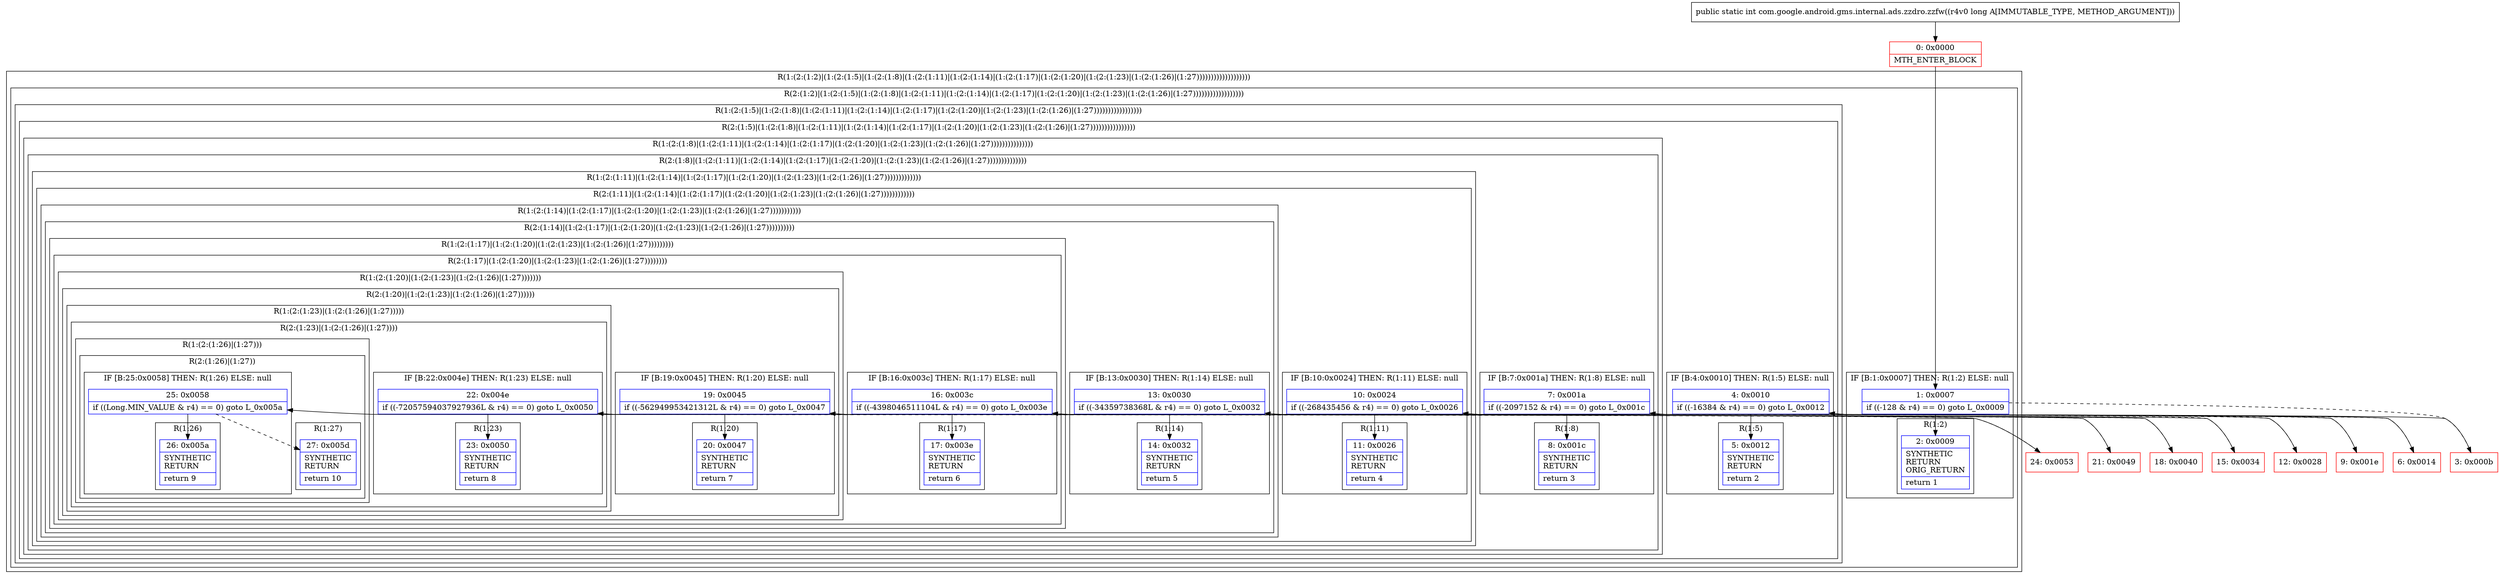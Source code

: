 digraph "CFG forcom.google.android.gms.internal.ads.zzdro.zzfw(J)I" {
subgraph cluster_Region_1183309300 {
label = "R(1:(2:(1:2)|(1:(2:(1:5)|(1:(2:(1:8)|(1:(2:(1:11)|(1:(2:(1:14)|(1:(2:(1:17)|(1:(2:(1:20)|(1:(2:(1:23)|(1:(2:(1:26)|(1:27)))))))))))))))))))";
node [shape=record,color=blue];
subgraph cluster_Region_1102025653 {
label = "R(2:(1:2)|(1:(2:(1:5)|(1:(2:(1:8)|(1:(2:(1:11)|(1:(2:(1:14)|(1:(2:(1:17)|(1:(2:(1:20)|(1:(2:(1:23)|(1:(2:(1:26)|(1:27))))))))))))))))))";
node [shape=record,color=blue];
subgraph cluster_IfRegion_1603889603 {
label = "IF [B:1:0x0007] THEN: R(1:2) ELSE: null";
node [shape=record,color=blue];
Node_1 [shape=record,label="{1\:\ 0x0007|if ((\-128 & r4) == 0) goto L_0x0009\l}"];
subgraph cluster_Region_122013048 {
label = "R(1:2)";
node [shape=record,color=blue];
Node_2 [shape=record,label="{2\:\ 0x0009|SYNTHETIC\lRETURN\lORIG_RETURN\l|return 1\l}"];
}
}
subgraph cluster_Region_2144714777 {
label = "R(1:(2:(1:5)|(1:(2:(1:8)|(1:(2:(1:11)|(1:(2:(1:14)|(1:(2:(1:17)|(1:(2:(1:20)|(1:(2:(1:23)|(1:(2:(1:26)|(1:27)))))))))))))))))";
node [shape=record,color=blue];
subgraph cluster_Region_1121633901 {
label = "R(2:(1:5)|(1:(2:(1:8)|(1:(2:(1:11)|(1:(2:(1:14)|(1:(2:(1:17)|(1:(2:(1:20)|(1:(2:(1:23)|(1:(2:(1:26)|(1:27))))))))))))))))";
node [shape=record,color=blue];
subgraph cluster_IfRegion_1444505732 {
label = "IF [B:4:0x0010] THEN: R(1:5) ELSE: null";
node [shape=record,color=blue];
Node_4 [shape=record,label="{4\:\ 0x0010|if ((\-16384 & r4) == 0) goto L_0x0012\l}"];
subgraph cluster_Region_2145257786 {
label = "R(1:5)";
node [shape=record,color=blue];
Node_5 [shape=record,label="{5\:\ 0x0012|SYNTHETIC\lRETURN\l|return 2\l}"];
}
}
subgraph cluster_Region_786090960 {
label = "R(1:(2:(1:8)|(1:(2:(1:11)|(1:(2:(1:14)|(1:(2:(1:17)|(1:(2:(1:20)|(1:(2:(1:23)|(1:(2:(1:26)|(1:27)))))))))))))))";
node [shape=record,color=blue];
subgraph cluster_Region_984058312 {
label = "R(2:(1:8)|(1:(2:(1:11)|(1:(2:(1:14)|(1:(2:(1:17)|(1:(2:(1:20)|(1:(2:(1:23)|(1:(2:(1:26)|(1:27))))))))))))))";
node [shape=record,color=blue];
subgraph cluster_IfRegion_661097296 {
label = "IF [B:7:0x001a] THEN: R(1:8) ELSE: null";
node [shape=record,color=blue];
Node_7 [shape=record,label="{7\:\ 0x001a|if ((\-2097152 & r4) == 0) goto L_0x001c\l}"];
subgraph cluster_Region_687849823 {
label = "R(1:8)";
node [shape=record,color=blue];
Node_8 [shape=record,label="{8\:\ 0x001c|SYNTHETIC\lRETURN\l|return 3\l}"];
}
}
subgraph cluster_Region_1350765531 {
label = "R(1:(2:(1:11)|(1:(2:(1:14)|(1:(2:(1:17)|(1:(2:(1:20)|(1:(2:(1:23)|(1:(2:(1:26)|(1:27)))))))))))))";
node [shape=record,color=blue];
subgraph cluster_Region_1458319818 {
label = "R(2:(1:11)|(1:(2:(1:14)|(1:(2:(1:17)|(1:(2:(1:20)|(1:(2:(1:23)|(1:(2:(1:26)|(1:27))))))))))))";
node [shape=record,color=blue];
subgraph cluster_IfRegion_1305087308 {
label = "IF [B:10:0x0024] THEN: R(1:11) ELSE: null";
node [shape=record,color=blue];
Node_10 [shape=record,label="{10\:\ 0x0024|if ((\-268435456 & r4) == 0) goto L_0x0026\l}"];
subgraph cluster_Region_468306067 {
label = "R(1:11)";
node [shape=record,color=blue];
Node_11 [shape=record,label="{11\:\ 0x0026|SYNTHETIC\lRETURN\l|return 4\l}"];
}
}
subgraph cluster_Region_1409078758 {
label = "R(1:(2:(1:14)|(1:(2:(1:17)|(1:(2:(1:20)|(1:(2:(1:23)|(1:(2:(1:26)|(1:27)))))))))))";
node [shape=record,color=blue];
subgraph cluster_Region_1688853554 {
label = "R(2:(1:14)|(1:(2:(1:17)|(1:(2:(1:20)|(1:(2:(1:23)|(1:(2:(1:26)|(1:27))))))))))";
node [shape=record,color=blue];
subgraph cluster_IfRegion_2031361414 {
label = "IF [B:13:0x0030] THEN: R(1:14) ELSE: null";
node [shape=record,color=blue];
Node_13 [shape=record,label="{13\:\ 0x0030|if ((\-34359738368L & r4) == 0) goto L_0x0032\l}"];
subgraph cluster_Region_745336679 {
label = "R(1:14)";
node [shape=record,color=blue];
Node_14 [shape=record,label="{14\:\ 0x0032|SYNTHETIC\lRETURN\l|return 5\l}"];
}
}
subgraph cluster_Region_428494057 {
label = "R(1:(2:(1:17)|(1:(2:(1:20)|(1:(2:(1:23)|(1:(2:(1:26)|(1:27)))))))))";
node [shape=record,color=blue];
subgraph cluster_Region_870861734 {
label = "R(2:(1:17)|(1:(2:(1:20)|(1:(2:(1:23)|(1:(2:(1:26)|(1:27))))))))";
node [shape=record,color=blue];
subgraph cluster_IfRegion_1791596656 {
label = "IF [B:16:0x003c] THEN: R(1:17) ELSE: null";
node [shape=record,color=blue];
Node_16 [shape=record,label="{16\:\ 0x003c|if ((\-4398046511104L & r4) == 0) goto L_0x003e\l}"];
subgraph cluster_Region_555042201 {
label = "R(1:17)";
node [shape=record,color=blue];
Node_17 [shape=record,label="{17\:\ 0x003e|SYNTHETIC\lRETURN\l|return 6\l}"];
}
}
subgraph cluster_Region_1790158934 {
label = "R(1:(2:(1:20)|(1:(2:(1:23)|(1:(2:(1:26)|(1:27)))))))";
node [shape=record,color=blue];
subgraph cluster_Region_460811229 {
label = "R(2:(1:20)|(1:(2:(1:23)|(1:(2:(1:26)|(1:27))))))";
node [shape=record,color=blue];
subgraph cluster_IfRegion_1037794011 {
label = "IF [B:19:0x0045] THEN: R(1:20) ELSE: null";
node [shape=record,color=blue];
Node_19 [shape=record,label="{19\:\ 0x0045|if ((\-562949953421312L & r4) == 0) goto L_0x0047\l}"];
subgraph cluster_Region_912906612 {
label = "R(1:20)";
node [shape=record,color=blue];
Node_20 [shape=record,label="{20\:\ 0x0047|SYNTHETIC\lRETURN\l|return 7\l}"];
}
}
subgraph cluster_Region_1097807607 {
label = "R(1:(2:(1:23)|(1:(2:(1:26)|(1:27)))))";
node [shape=record,color=blue];
subgraph cluster_Region_1642497156 {
label = "R(2:(1:23)|(1:(2:(1:26)|(1:27))))";
node [shape=record,color=blue];
subgraph cluster_IfRegion_126691265 {
label = "IF [B:22:0x004e] THEN: R(1:23) ELSE: null";
node [shape=record,color=blue];
Node_22 [shape=record,label="{22\:\ 0x004e|if ((\-72057594037927936L & r4) == 0) goto L_0x0050\l}"];
subgraph cluster_Region_2136472637 {
label = "R(1:23)";
node [shape=record,color=blue];
Node_23 [shape=record,label="{23\:\ 0x0050|SYNTHETIC\lRETURN\l|return 8\l}"];
}
}
subgraph cluster_Region_1194829230 {
label = "R(1:(2:(1:26)|(1:27)))";
node [shape=record,color=blue];
subgraph cluster_Region_312531816 {
label = "R(2:(1:26)|(1:27))";
node [shape=record,color=blue];
subgraph cluster_IfRegion_2088588754 {
label = "IF [B:25:0x0058] THEN: R(1:26) ELSE: null";
node [shape=record,color=blue];
Node_25 [shape=record,label="{25\:\ 0x0058|if ((Long.MIN_VALUE & r4) == 0) goto L_0x005a\l}"];
subgraph cluster_Region_1007413364 {
label = "R(1:26)";
node [shape=record,color=blue];
Node_26 [shape=record,label="{26\:\ 0x005a|SYNTHETIC\lRETURN\l|return 9\l}"];
}
}
subgraph cluster_Region_1181425806 {
label = "R(1:27)";
node [shape=record,color=blue];
Node_27 [shape=record,label="{27\:\ 0x005d|SYNTHETIC\lRETURN\l|return 10\l}"];
}
}
}
}
}
}
}
}
}
}
}
}
}
}
}
}
}
}
}
Node_0 [shape=record,color=red,label="{0\:\ 0x0000|MTH_ENTER_BLOCK\l}"];
Node_3 [shape=record,color=red,label="{3\:\ 0x000b}"];
Node_6 [shape=record,color=red,label="{6\:\ 0x0014}"];
Node_9 [shape=record,color=red,label="{9\:\ 0x001e}"];
Node_12 [shape=record,color=red,label="{12\:\ 0x0028}"];
Node_15 [shape=record,color=red,label="{15\:\ 0x0034}"];
Node_18 [shape=record,color=red,label="{18\:\ 0x0040}"];
Node_21 [shape=record,color=red,label="{21\:\ 0x0049}"];
Node_24 [shape=record,color=red,label="{24\:\ 0x0053}"];
MethodNode[shape=record,label="{public static int com.google.android.gms.internal.ads.zzdro.zzfw((r4v0 long A[IMMUTABLE_TYPE, METHOD_ARGUMENT])) }"];
MethodNode -> Node_0;
Node_1 -> Node_2;
Node_1 -> Node_3[style=dashed];
Node_4 -> Node_5;
Node_4 -> Node_6[style=dashed];
Node_7 -> Node_8;
Node_7 -> Node_9[style=dashed];
Node_10 -> Node_11;
Node_10 -> Node_12[style=dashed];
Node_13 -> Node_14;
Node_13 -> Node_15[style=dashed];
Node_16 -> Node_17;
Node_16 -> Node_18[style=dashed];
Node_19 -> Node_20;
Node_19 -> Node_21[style=dashed];
Node_22 -> Node_23;
Node_22 -> Node_24[style=dashed];
Node_25 -> Node_26;
Node_25 -> Node_27[style=dashed];
Node_0 -> Node_1;
Node_3 -> Node_4;
Node_6 -> Node_7;
Node_9 -> Node_10;
Node_12 -> Node_13;
Node_15 -> Node_16;
Node_18 -> Node_19;
Node_21 -> Node_22;
Node_24 -> Node_25;
}

